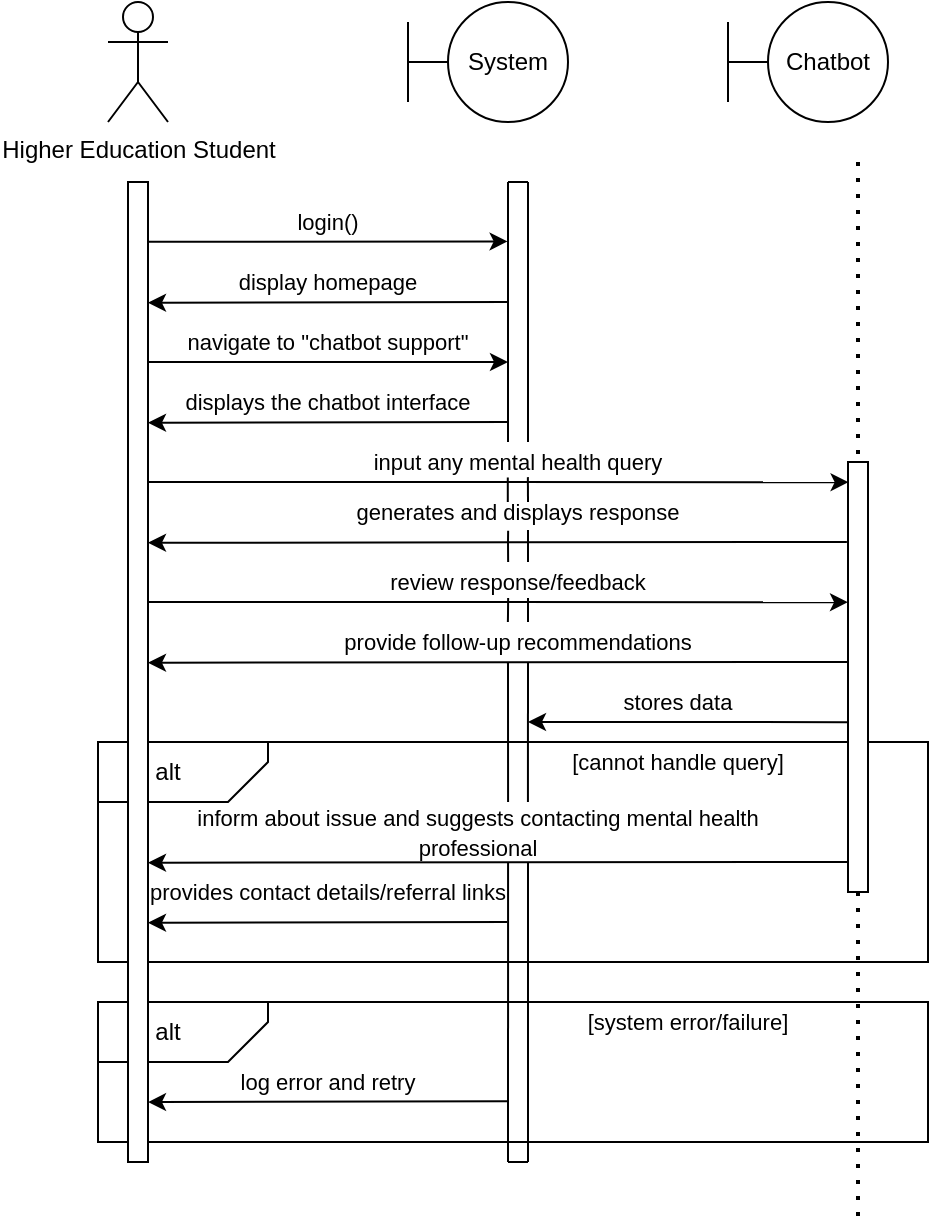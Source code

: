 <mxfile version="25.0.3">
  <diagram name="Page-1" id="3cDgkKJ5KNkW8jghRQsH">
    <mxGraphModel dx="1590" dy="1008" grid="1" gridSize="10" guides="1" tooltips="1" connect="1" arrows="1" fold="1" page="1" pageScale="1" pageWidth="827" pageHeight="1169" math="0" shadow="0">
      <root>
        <mxCell id="0" />
        <mxCell id="1" parent="0" />
        <mxCell id="HGSFAaWu71sX7cWjd2W4-1" value="Higher Education Student" style="shape=umlActor;verticalLabelPosition=bottom;verticalAlign=top;html=1;outlineConnect=0;" vertex="1" parent="1">
          <mxGeometry x="100" y="60" width="30" height="60" as="geometry" />
        </mxCell>
        <mxCell id="HGSFAaWu71sX7cWjd2W4-48" value="" style="rounded=0;whiteSpace=wrap;html=1;" vertex="1" parent="1">
          <mxGeometry x="95" y="430" width="415" height="110" as="geometry" />
        </mxCell>
        <mxCell id="HGSFAaWu71sX7cWjd2W4-3" value="" style="endArrow=classic;html=1;rounded=0;exitX=0.061;exitY=0;exitDx=0;exitDy=0;exitPerimeter=0;entryX=0.09;entryY=1.02;entryDx=0;entryDy=0;entryPerimeter=0;" edge="1" parent="1" source="HGSFAaWu71sX7cWjd2W4-2">
          <mxGeometry width="50" height="50" relative="1" as="geometry">
            <mxPoint x="160" y="190" as="sourcePoint" />
            <mxPoint x="299.8" y="179.7" as="targetPoint" />
          </mxGeometry>
        </mxCell>
        <mxCell id="HGSFAaWu71sX7cWjd2W4-4" value="&lt;font style=&quot;font-size: 11px;&quot;&gt;login()&lt;/font&gt;" style="text;html=1;align=center;verticalAlign=middle;whiteSpace=wrap;rounded=0;" vertex="1" parent="1">
          <mxGeometry x="190" y="160" width="40" height="20" as="geometry" />
        </mxCell>
        <mxCell id="HGSFAaWu71sX7cWjd2W4-10" value="" style="group" vertex="1" connectable="0" parent="1">
          <mxGeometry x="250" y="60" width="80" height="60" as="geometry" />
        </mxCell>
        <mxCell id="HGSFAaWu71sX7cWjd2W4-6" value="System" style="ellipse;whiteSpace=wrap;html=1;aspect=fixed;" vertex="1" parent="HGSFAaWu71sX7cWjd2W4-10">
          <mxGeometry x="20" width="60" height="60" as="geometry" />
        </mxCell>
        <mxCell id="HGSFAaWu71sX7cWjd2W4-7" value="" style="endArrow=none;html=1;rounded=0;entryX=0;entryY=0.5;entryDx=0;entryDy=0;" edge="1" parent="HGSFAaWu71sX7cWjd2W4-10" target="HGSFAaWu71sX7cWjd2W4-6">
          <mxGeometry width="50" height="50" relative="1" as="geometry">
            <mxPoint y="30" as="sourcePoint" />
            <mxPoint x="-30" y="40" as="targetPoint" />
          </mxGeometry>
        </mxCell>
        <mxCell id="HGSFAaWu71sX7cWjd2W4-8" value="" style="endArrow=none;html=1;rounded=0;" edge="1" parent="HGSFAaWu71sX7cWjd2W4-10">
          <mxGeometry width="50" height="50" relative="1" as="geometry">
            <mxPoint y="50" as="sourcePoint" />
            <mxPoint y="10" as="targetPoint" />
          </mxGeometry>
        </mxCell>
        <mxCell id="HGSFAaWu71sX7cWjd2W4-11" value="" style="endArrow=classic;html=1;rounded=0;exitX=0.211;exitY=1.05;exitDx=0;exitDy=0;exitPerimeter=0;" edge="1" parent="1">
          <mxGeometry width="50" height="50" relative="1" as="geometry">
            <mxPoint x="299.5" y="210" as="sourcePoint" />
            <mxPoint x="120" y="210.37" as="targetPoint" />
          </mxGeometry>
        </mxCell>
        <mxCell id="HGSFAaWu71sX7cWjd2W4-12" value="&lt;font style=&quot;font-size: 11px;&quot;&gt;display homepage&lt;/font&gt;" style="text;html=1;align=center;verticalAlign=middle;whiteSpace=wrap;rounded=0;" vertex="1" parent="1">
          <mxGeometry x="150" y="190" width="120" height="20" as="geometry" />
        </mxCell>
        <mxCell id="HGSFAaWu71sX7cWjd2W4-13" value="" style="endArrow=classic;html=1;rounded=0;exitX=0.09;exitY=-0.005;exitDx=0;exitDy=0;exitPerimeter=0;entryX=0.09;entryY=1.02;entryDx=0;entryDy=0;entryPerimeter=0;" edge="1" parent="1">
          <mxGeometry width="50" height="50" relative="1" as="geometry">
            <mxPoint x="120" y="240" as="sourcePoint" />
            <mxPoint x="300" y="240" as="targetPoint" />
          </mxGeometry>
        </mxCell>
        <mxCell id="HGSFAaWu71sX7cWjd2W4-14" value="&lt;font style=&quot;font-size: 11px;&quot;&gt;navigate to &quot;chatbot support&quot;&lt;/font&gt;" style="text;html=1;align=center;verticalAlign=middle;whiteSpace=wrap;rounded=0;" vertex="1" parent="1">
          <mxGeometry x="125" y="220" width="170" height="20" as="geometry" />
        </mxCell>
        <mxCell id="HGSFAaWu71sX7cWjd2W4-16" value="" style="endArrow=classic;html=1;rounded=0;exitX=0.211;exitY=1.05;exitDx=0;exitDy=0;exitPerimeter=0;" edge="1" parent="1">
          <mxGeometry width="50" height="50" relative="1" as="geometry">
            <mxPoint x="299.5" y="270" as="sourcePoint" />
            <mxPoint x="120" y="270.37" as="targetPoint" />
          </mxGeometry>
        </mxCell>
        <mxCell id="HGSFAaWu71sX7cWjd2W4-17" value="&lt;font style=&quot;font-size: 11px;&quot;&gt;displays the chatbot interface&lt;/font&gt;" style="text;html=1;align=center;verticalAlign=middle;whiteSpace=wrap;rounded=0;" vertex="1" parent="1">
          <mxGeometry x="125" y="250" width="170" height="20" as="geometry" />
        </mxCell>
        <mxCell id="HGSFAaWu71sX7cWjd2W4-18" value="" style="endArrow=classic;html=1;rounded=0;exitX=0.09;exitY=-0.005;exitDx=0;exitDy=0;exitPerimeter=0;entryX=0.047;entryY=0.97;entryDx=0;entryDy=0;entryPerimeter=0;" edge="1" parent="1" target="HGSFAaWu71sX7cWjd2W4-69">
          <mxGeometry width="50" height="50" relative="1" as="geometry">
            <mxPoint x="120" y="300" as="sourcePoint" />
            <mxPoint x="450" y="299" as="targetPoint" />
          </mxGeometry>
        </mxCell>
        <mxCell id="HGSFAaWu71sX7cWjd2W4-19" value="&lt;span style=&quot;font-size: 11px;&quot;&gt;input any mental health query&lt;/span&gt;" style="text;html=1;align=center;verticalAlign=middle;whiteSpace=wrap;rounded=0;" vertex="1" parent="1">
          <mxGeometry x="220" y="280" width="170" height="20" as="geometry" />
        </mxCell>
        <mxCell id="HGSFAaWu71sX7cWjd2W4-20" value="" style="endArrow=classic;html=1;rounded=0;exitX=0.186;exitY=1.055;exitDx=0;exitDy=0;exitPerimeter=0;" edge="1" parent="1" source="HGSFAaWu71sX7cWjd2W4-69">
          <mxGeometry width="50" height="50" relative="1" as="geometry">
            <mxPoint x="450" y="330" as="sourcePoint" />
            <mxPoint x="120" y="330.37" as="targetPoint" />
          </mxGeometry>
        </mxCell>
        <mxCell id="HGSFAaWu71sX7cWjd2W4-21" value="&lt;span style=&quot;font-size: 11px;&quot;&gt;generates and displays response&lt;/span&gt;" style="text;html=1;align=center;verticalAlign=middle;whiteSpace=wrap;rounded=0;" vertex="1" parent="1">
          <mxGeometry x="220" y="305" width="170" height="20" as="geometry" />
        </mxCell>
        <mxCell id="HGSFAaWu71sX7cWjd2W4-22" value="" style="group" vertex="1" connectable="0" parent="1">
          <mxGeometry x="410" y="60" width="80" height="60" as="geometry" />
        </mxCell>
        <mxCell id="HGSFAaWu71sX7cWjd2W4-23" value="Chatbot" style="ellipse;whiteSpace=wrap;html=1;aspect=fixed;" vertex="1" parent="HGSFAaWu71sX7cWjd2W4-22">
          <mxGeometry x="20" width="60" height="60" as="geometry" />
        </mxCell>
        <mxCell id="HGSFAaWu71sX7cWjd2W4-24" value="" style="endArrow=none;html=1;rounded=0;entryX=0;entryY=0.5;entryDx=0;entryDy=0;" edge="1" parent="HGSFAaWu71sX7cWjd2W4-22" target="HGSFAaWu71sX7cWjd2W4-23">
          <mxGeometry width="50" height="50" relative="1" as="geometry">
            <mxPoint y="30" as="sourcePoint" />
            <mxPoint x="-30" y="40" as="targetPoint" />
          </mxGeometry>
        </mxCell>
        <mxCell id="HGSFAaWu71sX7cWjd2W4-25" value="" style="endArrow=none;html=1;rounded=0;" edge="1" parent="HGSFAaWu71sX7cWjd2W4-22">
          <mxGeometry width="50" height="50" relative="1" as="geometry">
            <mxPoint y="50" as="sourcePoint" />
            <mxPoint y="10" as="targetPoint" />
          </mxGeometry>
        </mxCell>
        <mxCell id="HGSFAaWu71sX7cWjd2W4-27" value="" style="endArrow=none;html=1;rounded=0;" edge="1" parent="1">
          <mxGeometry width="50" height="50" relative="1" as="geometry">
            <mxPoint x="300" y="280" as="sourcePoint" />
            <mxPoint x="300" y="150" as="targetPoint" />
          </mxGeometry>
        </mxCell>
        <mxCell id="HGSFAaWu71sX7cWjd2W4-28" value="" style="endArrow=none;html=1;rounded=0;" edge="1" parent="1">
          <mxGeometry width="50" height="50" relative="1" as="geometry">
            <mxPoint x="310" y="280" as="sourcePoint" />
            <mxPoint x="310" y="150" as="targetPoint" />
          </mxGeometry>
        </mxCell>
        <mxCell id="HGSFAaWu71sX7cWjd2W4-29" value="" style="endArrow=none;html=1;rounded=0;" edge="1" parent="1">
          <mxGeometry width="50" height="50" relative="1" as="geometry">
            <mxPoint x="300" y="150" as="sourcePoint" />
            <mxPoint x="310" y="150" as="targetPoint" />
            <Array as="points">
              <mxPoint x="310" y="150" />
            </Array>
          </mxGeometry>
        </mxCell>
        <mxCell id="HGSFAaWu71sX7cWjd2W4-31" value="" style="endArrow=none;html=1;rounded=0;entryX=0.47;entryY=0.25;entryDx=0;entryDy=0;entryPerimeter=0;exitX=0.47;exitY=0.887;exitDx=0;exitDy=0;exitPerimeter=0;" edge="1" parent="1" source="HGSFAaWu71sX7cWjd2W4-19" target="HGSFAaWu71sX7cWjd2W4-21">
          <mxGeometry width="50" height="50" relative="1" as="geometry">
            <mxPoint x="310" y="250" as="sourcePoint" />
            <mxPoint x="360" y="200" as="targetPoint" />
          </mxGeometry>
        </mxCell>
        <mxCell id="HGSFAaWu71sX7cWjd2W4-32" value="" style="endArrow=none;html=1;rounded=0;exitX=0.529;exitY=0.878;exitDx=0;exitDy=0;exitPerimeter=0;" edge="1" parent="1" source="HGSFAaWu71sX7cWjd2W4-19">
          <mxGeometry width="50" height="50" relative="1" as="geometry">
            <mxPoint x="310" y="300" as="sourcePoint" />
            <mxPoint x="310" y="310" as="targetPoint" />
          </mxGeometry>
        </mxCell>
        <mxCell id="HGSFAaWu71sX7cWjd2W4-33" value="" style="endArrow=classic;html=1;rounded=0;exitX=0.09;exitY=-0.005;exitDx=0;exitDy=0;exitPerimeter=0;entryX=0.326;entryY=1;entryDx=0;entryDy=0;entryPerimeter=0;" edge="1" parent="1" target="HGSFAaWu71sX7cWjd2W4-69">
          <mxGeometry width="50" height="50" relative="1" as="geometry">
            <mxPoint x="120" y="360" as="sourcePoint" />
            <mxPoint x="450" y="360" as="targetPoint" />
          </mxGeometry>
        </mxCell>
        <mxCell id="HGSFAaWu71sX7cWjd2W4-34" value="&lt;span style=&quot;font-size: 11px;&quot;&gt;review response/feedback&lt;/span&gt;" style="text;html=1;align=center;verticalAlign=middle;whiteSpace=wrap;rounded=0;" vertex="1" parent="1">
          <mxGeometry x="220" y="340" width="170" height="20" as="geometry" />
        </mxCell>
        <mxCell id="HGSFAaWu71sX7cWjd2W4-35" value="" style="endArrow=none;html=1;rounded=0;exitX=0.471;exitY=0.968;exitDx=0;exitDy=0;exitPerimeter=0;entryX=0.471;entryY=0;entryDx=0;entryDy=0;entryPerimeter=0;" edge="1" parent="1" source="HGSFAaWu71sX7cWjd2W4-21" target="HGSFAaWu71sX7cWjd2W4-34">
          <mxGeometry width="50" height="50" relative="1" as="geometry">
            <mxPoint x="295" y="325" as="sourcePoint" />
            <mxPoint x="300" y="340" as="targetPoint" />
            <Array as="points">
              <mxPoint x="300" y="330" />
            </Array>
          </mxGeometry>
        </mxCell>
        <mxCell id="HGSFAaWu71sX7cWjd2W4-37" value="" style="endArrow=none;html=1;rounded=0;exitX=0.471;exitY=0.968;exitDx=0;exitDy=0;exitPerimeter=0;entryX=0.471;entryY=0;entryDx=0;entryDy=0;entryPerimeter=0;" edge="1" parent="1">
          <mxGeometry width="50" height="50" relative="1" as="geometry">
            <mxPoint x="310" y="324" as="sourcePoint" />
            <mxPoint x="310" y="340" as="targetPoint" />
            <Array as="points">
              <mxPoint x="310" y="330" />
            </Array>
          </mxGeometry>
        </mxCell>
        <mxCell id="HGSFAaWu71sX7cWjd2W4-38" value="" style="endArrow=classic;html=1;rounded=0;exitX=0.465;exitY=1;exitDx=0;exitDy=0;exitPerimeter=0;" edge="1" parent="1" source="HGSFAaWu71sX7cWjd2W4-69">
          <mxGeometry width="50" height="50" relative="1" as="geometry">
            <mxPoint x="450" y="390" as="sourcePoint" />
            <mxPoint x="120" y="390.37" as="targetPoint" />
          </mxGeometry>
        </mxCell>
        <mxCell id="HGSFAaWu71sX7cWjd2W4-39" value="&lt;span style=&quot;font-size: 11px;&quot;&gt;provide follow-up recommendations&lt;/span&gt;" style="text;html=1;align=center;verticalAlign=middle;whiteSpace=wrap;rounded=0;" vertex="1" parent="1">
          <mxGeometry x="195" y="370" width="220" height="20" as="geometry" />
        </mxCell>
        <mxCell id="HGSFAaWu71sX7cWjd2W4-41" value="" style="endArrow=none;html=1;rounded=0;exitX=0.471;exitY=0.901;exitDx=0;exitDy=0;exitPerimeter=0;entryX=0.477;entryY=0;entryDx=0;entryDy=0;entryPerimeter=0;" edge="1" parent="1" source="HGSFAaWu71sX7cWjd2W4-34" target="HGSFAaWu71sX7cWjd2W4-39">
          <mxGeometry width="50" height="50" relative="1" as="geometry">
            <mxPoint x="295" y="360" as="sourcePoint" />
            <mxPoint x="295" y="376" as="targetPoint" />
            <Array as="points">
              <mxPoint x="300" y="366" />
            </Array>
          </mxGeometry>
        </mxCell>
        <mxCell id="HGSFAaWu71sX7cWjd2W4-42" value="" style="endArrow=none;html=1;rounded=0;exitX=0.471;exitY=0.901;exitDx=0;exitDy=0;exitPerimeter=0;entryX=0.477;entryY=0;entryDx=0;entryDy=0;entryPerimeter=0;" edge="1" parent="1">
          <mxGeometry width="50" height="50" relative="1" as="geometry">
            <mxPoint x="310" y="358" as="sourcePoint" />
            <mxPoint x="310" y="370" as="targetPoint" />
            <Array as="points">
              <mxPoint x="310" y="366" />
            </Array>
          </mxGeometry>
        </mxCell>
        <mxCell id="HGSFAaWu71sX7cWjd2W4-43" value="" style="endArrow=classic;html=1;rounded=0;exitX=0.605;exitY=0.988;exitDx=0;exitDy=0;exitPerimeter=0;" edge="1" parent="1" source="HGSFAaWu71sX7cWjd2W4-69">
          <mxGeometry width="50" height="50" relative="1" as="geometry">
            <mxPoint x="460" y="420" as="sourcePoint" />
            <mxPoint x="310" y="420" as="targetPoint" />
          </mxGeometry>
        </mxCell>
        <mxCell id="HGSFAaWu71sX7cWjd2W4-45" value="" style="endArrow=none;html=1;rounded=0;entryX=0.477;entryY=1.055;entryDx=0;entryDy=0;entryPerimeter=0;exitX=0.547;exitY=0.125;exitDx=0;exitDy=0;exitPerimeter=0;" edge="1" parent="1" source="HGSFAaWu71sX7cWjd2W4-56" target="HGSFAaWu71sX7cWjd2W4-39">
          <mxGeometry width="50" height="50" relative="1" as="geometry">
            <mxPoint x="300" y="660" as="sourcePoint" />
            <mxPoint x="340" y="370" as="targetPoint" />
            <Array as="points">
              <mxPoint x="300" y="390" />
            </Array>
          </mxGeometry>
        </mxCell>
        <mxCell id="HGSFAaWu71sX7cWjd2W4-46" value="" style="endArrow=none;html=1;rounded=0;entryX=0.477;entryY=1.055;entryDx=0;entryDy=0;entryPerimeter=0;exitX=0.578;exitY=0.125;exitDx=0;exitDy=0;exitPerimeter=0;" edge="1" parent="1" source="HGSFAaWu71sX7cWjd2W4-56">
          <mxGeometry width="50" height="50" relative="1" as="geometry">
            <mxPoint x="310" y="660" as="sourcePoint" />
            <mxPoint x="310" y="390" as="targetPoint" />
          </mxGeometry>
        </mxCell>
        <mxCell id="HGSFAaWu71sX7cWjd2W4-47" value="&lt;span style=&quot;font-size: 11px;&quot;&gt;stores data&lt;/span&gt;" style="text;html=1;align=center;verticalAlign=middle;whiteSpace=wrap;rounded=0;" vertex="1" parent="1">
          <mxGeometry x="330" y="400" width="110" height="20" as="geometry" />
        </mxCell>
        <mxCell id="HGSFAaWu71sX7cWjd2W4-49" value="" style="shape=card;whiteSpace=wrap;html=1;rotation=-180;size=20;" vertex="1" parent="1">
          <mxGeometry x="95" y="430" width="85" height="30" as="geometry" />
        </mxCell>
        <mxCell id="HGSFAaWu71sX7cWjd2W4-53" value="alt" style="text;html=1;align=center;verticalAlign=middle;whiteSpace=wrap;rounded=0;" vertex="1" parent="1">
          <mxGeometry x="100" y="430" width="60" height="30" as="geometry" />
        </mxCell>
        <mxCell id="HGSFAaWu71sX7cWjd2W4-54" value="" style="endArrow=classic;html=1;rounded=0;exitX=0.93;exitY=0.96;exitDx=0;exitDy=0;exitPerimeter=0;" edge="1" parent="1" source="HGSFAaWu71sX7cWjd2W4-69">
          <mxGeometry width="50" height="50" relative="1" as="geometry">
            <mxPoint x="460" y="490" as="sourcePoint" />
            <mxPoint x="120" y="490.37" as="targetPoint" />
          </mxGeometry>
        </mxCell>
        <mxCell id="HGSFAaWu71sX7cWjd2W4-55" value="&lt;span style=&quot;font-size: 11px;&quot;&gt;[cannot handle query]&lt;/span&gt;" style="text;html=1;align=center;verticalAlign=middle;whiteSpace=wrap;rounded=0;" vertex="1" parent="1">
          <mxGeometry x="330" y="430" width="110" height="20" as="geometry" />
        </mxCell>
        <mxCell id="HGSFAaWu71sX7cWjd2W4-56" value="&lt;span style=&quot;font-size: 11px;&quot;&gt;inform about issue and suggests contacting mental health professional&lt;/span&gt;" style="text;html=1;align=center;verticalAlign=middle;whiteSpace=wrap;rounded=0;" vertex="1" parent="1">
          <mxGeometry x="125" y="455" width="320" height="40" as="geometry" />
        </mxCell>
        <mxCell id="HGSFAaWu71sX7cWjd2W4-61" value="&lt;span style=&quot;font-size: 11px;&quot;&gt;provides contact details/referral links&lt;/span&gt;" style="text;html=1;align=center;verticalAlign=middle;whiteSpace=wrap;rounded=0;" vertex="1" parent="1">
          <mxGeometry x="100" y="495" width="220" height="20" as="geometry" />
        </mxCell>
        <mxCell id="HGSFAaWu71sX7cWjd2W4-60" value="" style="endArrow=classic;html=1;rounded=0;exitX=0.211;exitY=1.05;exitDx=0;exitDy=0;exitPerimeter=0;" edge="1" parent="1">
          <mxGeometry width="50" height="50" relative="1" as="geometry">
            <mxPoint x="299.5" y="520" as="sourcePoint" />
            <mxPoint x="120" y="520.37" as="targetPoint" />
          </mxGeometry>
        </mxCell>
        <mxCell id="HGSFAaWu71sX7cWjd2W4-62" value="" style="rounded=0;whiteSpace=wrap;html=1;" vertex="1" parent="1">
          <mxGeometry x="95" y="560" width="415" height="70" as="geometry" />
        </mxCell>
        <mxCell id="HGSFAaWu71sX7cWjd2W4-63" value="" style="shape=card;whiteSpace=wrap;html=1;rotation=-180;size=20;" vertex="1" parent="1">
          <mxGeometry x="95" y="560" width="85" height="30" as="geometry" />
        </mxCell>
        <mxCell id="HGSFAaWu71sX7cWjd2W4-64" value="alt" style="text;html=1;align=center;verticalAlign=middle;whiteSpace=wrap;rounded=0;" vertex="1" parent="1">
          <mxGeometry x="100" y="560" width="60" height="30" as="geometry" />
        </mxCell>
        <mxCell id="HGSFAaWu71sX7cWjd2W4-65" value="" style="endArrow=classic;html=1;rounded=0;exitX=0.211;exitY=1.05;exitDx=0;exitDy=0;exitPerimeter=0;" edge="1" parent="1">
          <mxGeometry width="50" height="50" relative="1" as="geometry">
            <mxPoint x="299.5" y="609.64" as="sourcePoint" />
            <mxPoint x="120" y="610.01" as="targetPoint" />
          </mxGeometry>
        </mxCell>
        <mxCell id="HGSFAaWu71sX7cWjd2W4-66" value="&lt;span style=&quot;font-size: 11px;&quot;&gt;[system error/failure]&lt;/span&gt;" style="text;html=1;align=center;verticalAlign=middle;whiteSpace=wrap;rounded=0;" vertex="1" parent="1">
          <mxGeometry x="335" y="560" width="110" height="20" as="geometry" />
        </mxCell>
        <mxCell id="HGSFAaWu71sX7cWjd2W4-67" value="&lt;span style=&quot;font-size: 11px;&quot;&gt;log error and retry&lt;/span&gt;" style="text;html=1;align=center;verticalAlign=middle;whiteSpace=wrap;rounded=0;" vertex="1" parent="1">
          <mxGeometry x="100" y="590" width="220" height="20" as="geometry" />
        </mxCell>
        <mxCell id="HGSFAaWu71sX7cWjd2W4-2" value="" style="rounded=0;whiteSpace=wrap;html=1;direction=south;" vertex="1" parent="1">
          <mxGeometry x="110" y="150" width="10" height="490" as="geometry" />
        </mxCell>
        <mxCell id="HGSFAaWu71sX7cWjd2W4-58" value="" style="endArrow=none;html=1;rounded=0;entryX=0.547;entryY=0.875;entryDx=0;entryDy=0;entryPerimeter=0;" edge="1" parent="1" target="HGSFAaWu71sX7cWjd2W4-56">
          <mxGeometry width="50" height="50" relative="1" as="geometry">
            <mxPoint x="300" y="640" as="sourcePoint" />
            <mxPoint x="295" y="516" as="targetPoint" />
            <Array as="points" />
          </mxGeometry>
        </mxCell>
        <mxCell id="HGSFAaWu71sX7cWjd2W4-57" value="" style="endArrow=none;html=1;rounded=0;entryX=0.477;entryY=1.055;entryDx=0;entryDy=0;entryPerimeter=0;" edge="1" parent="1">
          <mxGeometry width="50" height="50" relative="1" as="geometry">
            <mxPoint x="310" y="640" as="sourcePoint" />
            <mxPoint x="310" y="491" as="targetPoint" />
            <Array as="points">
              <mxPoint x="310" y="490" />
            </Array>
          </mxGeometry>
        </mxCell>
        <mxCell id="HGSFAaWu71sX7cWjd2W4-68" value="" style="endArrow=none;html=1;rounded=0;" edge="1" parent="1">
          <mxGeometry width="50" height="50" relative="1" as="geometry">
            <mxPoint x="300" y="640" as="sourcePoint" />
            <mxPoint x="310" y="640" as="targetPoint" />
          </mxGeometry>
        </mxCell>
        <mxCell id="HGSFAaWu71sX7cWjd2W4-69" value="" style="rounded=0;whiteSpace=wrap;html=1;rotation=90;" vertex="1" parent="1">
          <mxGeometry x="367.5" y="392.5" width="215" height="10" as="geometry" />
        </mxCell>
        <mxCell id="HGSFAaWu71sX7cWjd2W4-71" value="" style="endArrow=none;dashed=1;html=1;dashPattern=1 3;strokeWidth=2;rounded=0;entryX=0;entryY=0.5;entryDx=0;entryDy=0;" edge="1" parent="1" target="HGSFAaWu71sX7cWjd2W4-69">
          <mxGeometry width="50" height="50" relative="1" as="geometry">
            <mxPoint x="475" y="140" as="sourcePoint" />
            <mxPoint x="440" y="400" as="targetPoint" />
          </mxGeometry>
        </mxCell>
        <mxCell id="HGSFAaWu71sX7cWjd2W4-72" value="" style="endArrow=none;dashed=1;html=1;dashPattern=1 3;strokeWidth=2;rounded=0;exitX=1;exitY=0.5;exitDx=0;exitDy=0;" edge="1" parent="1" source="HGSFAaWu71sX7cWjd2W4-69">
          <mxGeometry width="50" height="50" relative="1" as="geometry">
            <mxPoint x="360" y="420" as="sourcePoint" />
            <mxPoint x="475" y="670" as="targetPoint" />
          </mxGeometry>
        </mxCell>
      </root>
    </mxGraphModel>
  </diagram>
</mxfile>
